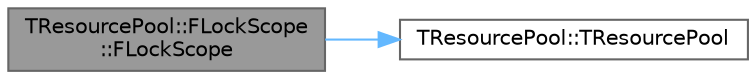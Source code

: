 digraph "TResourcePool::FLockScope::FLockScope"
{
 // INTERACTIVE_SVG=YES
 // LATEX_PDF_SIZE
  bgcolor="transparent";
  edge [fontname=Helvetica,fontsize=10,labelfontname=Helvetica,labelfontsize=10];
  node [fontname=Helvetica,fontsize=10,shape=box,height=0.2,width=0.4];
  rankdir="LR";
  Node1 [id="Node000001",label="TResourcePool::FLockScope\l::FLockScope",height=0.2,width=0.4,color="gray40", fillcolor="grey60", style="filled", fontcolor="black",tooltip=" "];
  Node1 -> Node2 [id="edge1_Node000001_Node000002",color="steelblue1",style="solid",tooltip=" "];
  Node2 [id="Node000002",label="TResourcePool::TResourcePool",height=0.2,width=0.4,color="grey40", fillcolor="white", style="filled",URL="$dd/da2/classTResourcePool.html#ac40d79f66fde0b9fb1f7ea9c64b6e7b9",tooltip=" "];
}
